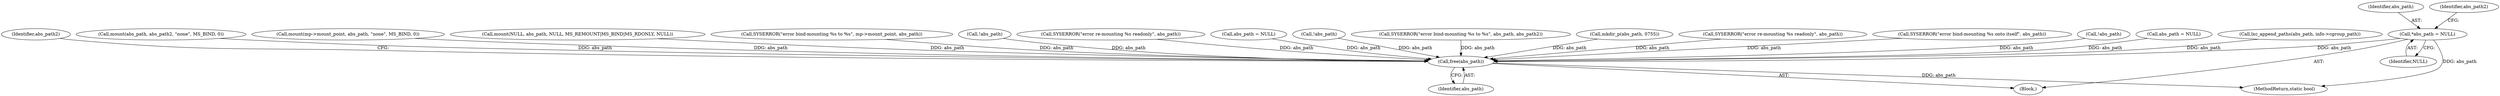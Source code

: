 digraph "0_lxc_592fd47a6245508b79fe6ac819fe6d3b2c1289be@pointer" {
"1000138" [label="(Call,*abs_path = NULL)"];
"1000723" [label="(Call,free(abs_path))"];
"1000723" [label="(Call,free(abs_path))"];
"1000434" [label="(Call,SYSERROR(\"error bind-mounting %s to %s\", mp->mount_point, abs_path))"];
"1000138" [label="(Call,*abs_path = NULL)"];
"1000676" [label="(Call,!abs_path)"];
"1000467" [label="(Call,SYSERROR(\"error re-mounting %s readonly\", abs_path))"];
"1000647" [label="(Call,abs_path = NULL)"];
"1000732" [label="(MethodReturn,static bool)"];
"1000361" [label="(Call,!abs_path)"];
"1000139" [label="(Identifier,abs_path)"];
"1000612" [label="(Call,SYSERROR(\"error bind-mounting %s to %s\", abs_path, abs_path2))"];
"1000140" [label="(Identifier,NULL)"];
"1000366" [label="(Call,mkdir_p(abs_path, 0755))"];
"1000578" [label="(Call,SYSERROR(\"error re-mounting %s readonly\", abs_path))"];
"1000557" [label="(Call,SYSERROR(\"error bind-mounting %s onto itself\", abs_path))"];
"1000143" [label="(Identifier,abs_path2)"];
"1000596" [label="(Call,!abs_path)"];
"1000116" [label="(Block,)"];
"1000724" [label="(Identifier,abs_path)"];
"1000696" [label="(Call,abs_path = NULL)"];
"1000384" [label="(Call,lxc_append_paths(abs_path, info->cgroup_path))"];
"1000726" [label="(Identifier,abs_path2)"];
"1000601" [label="(Call,mount(abs_path, abs_path2, \"none\", MS_BIND, 0))"];
"1000421" [label="(Call,mount(mp->mount_point, abs_path, \"none\", MS_BIND, 0))"];
"1000452" [label="(Call,mount(NULL, abs_path, NULL, MS_REMOUNT|MS_BIND|MS_RDONLY, NULL))"];
"1000138" -> "1000116"  [label="AST: "];
"1000138" -> "1000140"  [label="CFG: "];
"1000139" -> "1000138"  [label="AST: "];
"1000140" -> "1000138"  [label="AST: "];
"1000143" -> "1000138"  [label="CFG: "];
"1000138" -> "1000732"  [label="DDG: abs_path"];
"1000138" -> "1000723"  [label="DDG: abs_path"];
"1000723" -> "1000116"  [label="AST: "];
"1000723" -> "1000724"  [label="CFG: "];
"1000724" -> "1000723"  [label="AST: "];
"1000726" -> "1000723"  [label="CFG: "];
"1000723" -> "1000732"  [label="DDG: abs_path"];
"1000612" -> "1000723"  [label="DDG: abs_path"];
"1000578" -> "1000723"  [label="DDG: abs_path"];
"1000696" -> "1000723"  [label="DDG: abs_path"];
"1000676" -> "1000723"  [label="DDG: abs_path"];
"1000647" -> "1000723"  [label="DDG: abs_path"];
"1000557" -> "1000723"  [label="DDG: abs_path"];
"1000366" -> "1000723"  [label="DDG: abs_path"];
"1000361" -> "1000723"  [label="DDG: abs_path"];
"1000434" -> "1000723"  [label="DDG: abs_path"];
"1000452" -> "1000723"  [label="DDG: abs_path"];
"1000384" -> "1000723"  [label="DDG: abs_path"];
"1000596" -> "1000723"  [label="DDG: abs_path"];
"1000601" -> "1000723"  [label="DDG: abs_path"];
"1000421" -> "1000723"  [label="DDG: abs_path"];
"1000467" -> "1000723"  [label="DDG: abs_path"];
}
